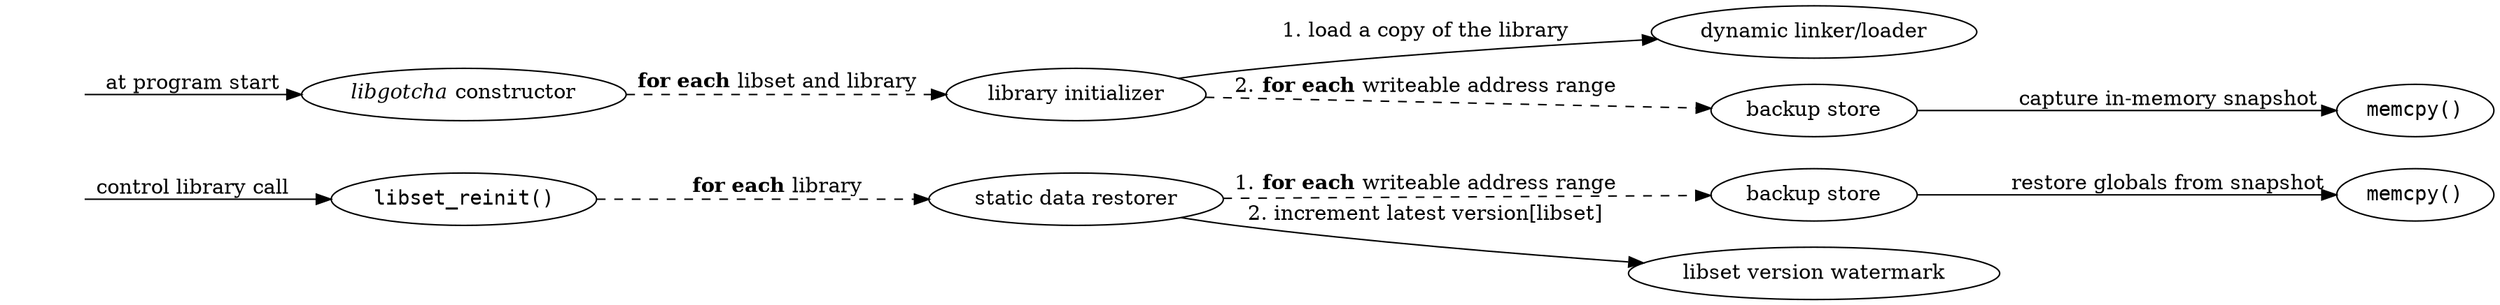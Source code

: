 strict digraph {
	rankdir=LR;
	ranksep=0;
	node [label=""];

	start [shape=none];
	renew [shape=none];

	{
		rank=same;
		edge [style=invisible, arrowhead=none];

		start -> renew;
	}

	ctor [label=<<i>libgotcha</i> constructor>];
	copy [label="library initializer"];
	rtld [label="dynamic linker/loader"];
	back [label="backup store"];
	mcpy [label="memcpy()", fontname=monospace];

	start -> ctor [label="at program start"];
	ctor -> copy [style=dashed, label=<<b>for each</b> libset and library>];
	copy -> rtld [label="1. load a copy of the library"];
	copy -> back [style=dashed, label=<2. <b>for each</b> writeable address range>];
	back -> mcpy [label="capture in-memory snapshot"];

	reinit [label="libset_reinit()", fontname=monospace];
	restore [label="static data restorer"];
	back2 [label="backup store"];
	water [label="libset version watermark"]
	mcpy2 [label="memcpy()", fontname=monospace];

	renew -> reinit [label="control library call"];
	reinit -> restore [style=dashed, label=<<b>for each</b> library>];
	restore -> back2 [style=dashed, label=<1. <b>for each</b> writeable address range>];
	restore -> water [label="2. increment latest version[libset]"];
	back2 -> mcpy2 [label="restore globals from snapshot"];
}
